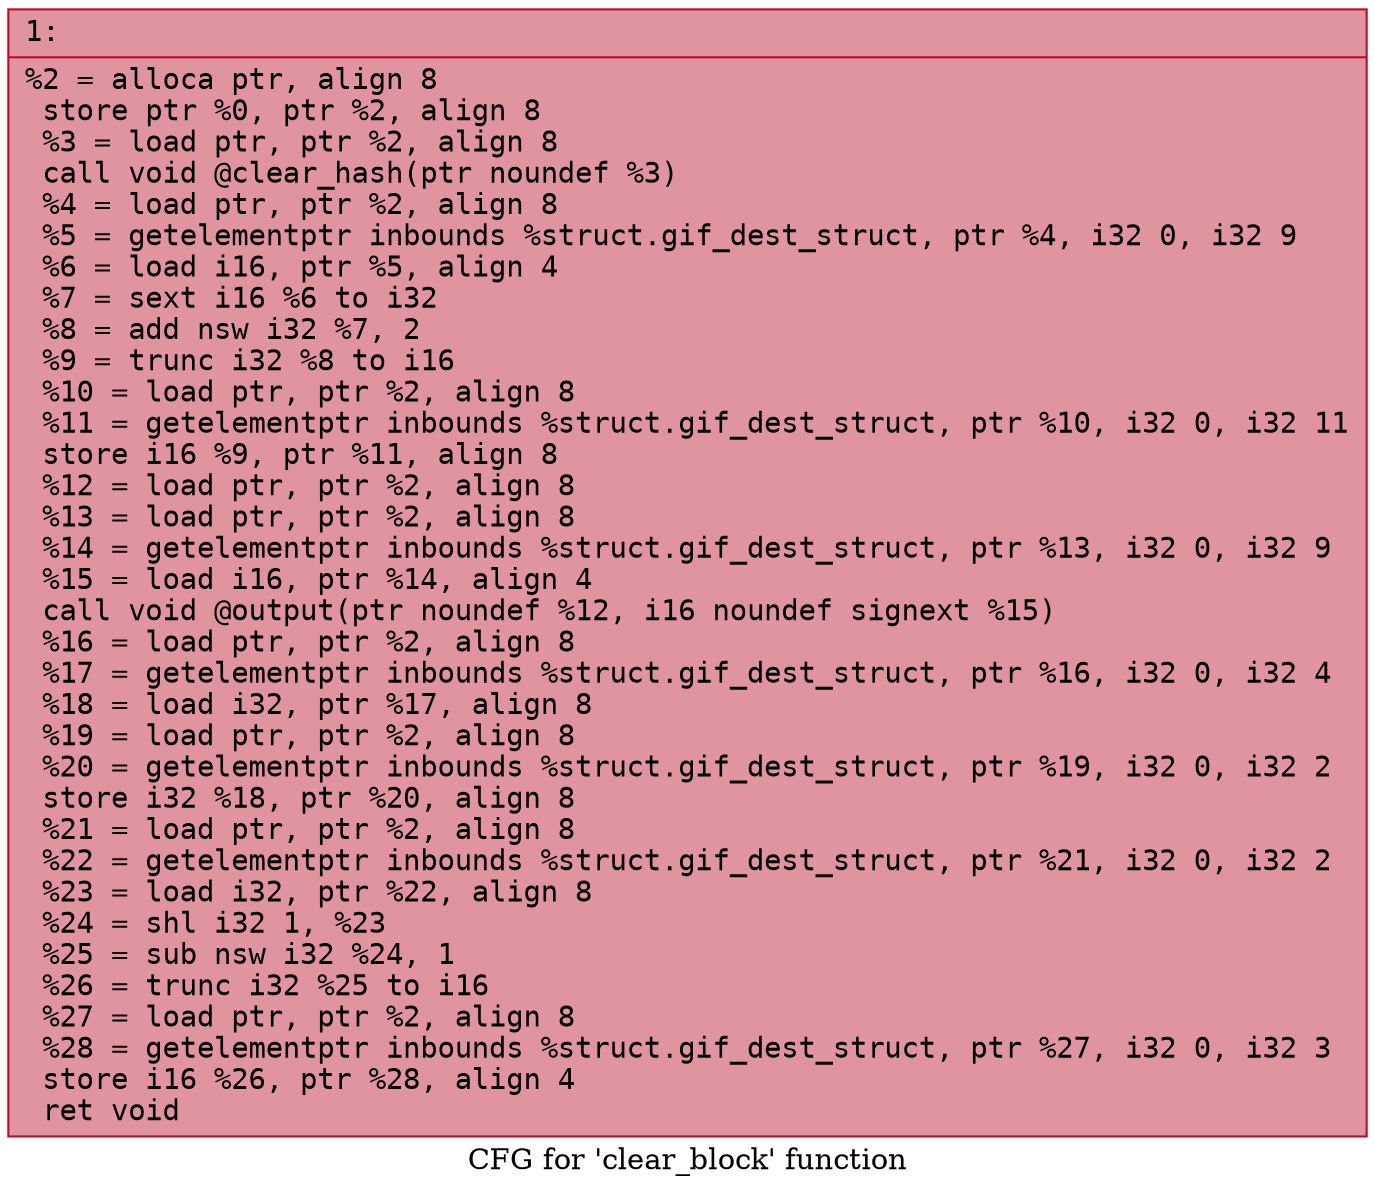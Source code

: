 digraph "CFG for 'clear_block' function" {
	label="CFG for 'clear_block' function";

	Node0x6000003ac0a0 [shape=record,color="#b70d28ff", style=filled, fillcolor="#b70d2870" fontname="Courier",label="{1:\l|  %2 = alloca ptr, align 8\l  store ptr %0, ptr %2, align 8\l  %3 = load ptr, ptr %2, align 8\l  call void @clear_hash(ptr noundef %3)\l  %4 = load ptr, ptr %2, align 8\l  %5 = getelementptr inbounds %struct.gif_dest_struct, ptr %4, i32 0, i32 9\l  %6 = load i16, ptr %5, align 4\l  %7 = sext i16 %6 to i32\l  %8 = add nsw i32 %7, 2\l  %9 = trunc i32 %8 to i16\l  %10 = load ptr, ptr %2, align 8\l  %11 = getelementptr inbounds %struct.gif_dest_struct, ptr %10, i32 0, i32 11\l  store i16 %9, ptr %11, align 8\l  %12 = load ptr, ptr %2, align 8\l  %13 = load ptr, ptr %2, align 8\l  %14 = getelementptr inbounds %struct.gif_dest_struct, ptr %13, i32 0, i32 9\l  %15 = load i16, ptr %14, align 4\l  call void @output(ptr noundef %12, i16 noundef signext %15)\l  %16 = load ptr, ptr %2, align 8\l  %17 = getelementptr inbounds %struct.gif_dest_struct, ptr %16, i32 0, i32 4\l  %18 = load i32, ptr %17, align 8\l  %19 = load ptr, ptr %2, align 8\l  %20 = getelementptr inbounds %struct.gif_dest_struct, ptr %19, i32 0, i32 2\l  store i32 %18, ptr %20, align 8\l  %21 = load ptr, ptr %2, align 8\l  %22 = getelementptr inbounds %struct.gif_dest_struct, ptr %21, i32 0, i32 2\l  %23 = load i32, ptr %22, align 8\l  %24 = shl i32 1, %23\l  %25 = sub nsw i32 %24, 1\l  %26 = trunc i32 %25 to i16\l  %27 = load ptr, ptr %2, align 8\l  %28 = getelementptr inbounds %struct.gif_dest_struct, ptr %27, i32 0, i32 3\l  store i16 %26, ptr %28, align 4\l  ret void\l}"];
}
